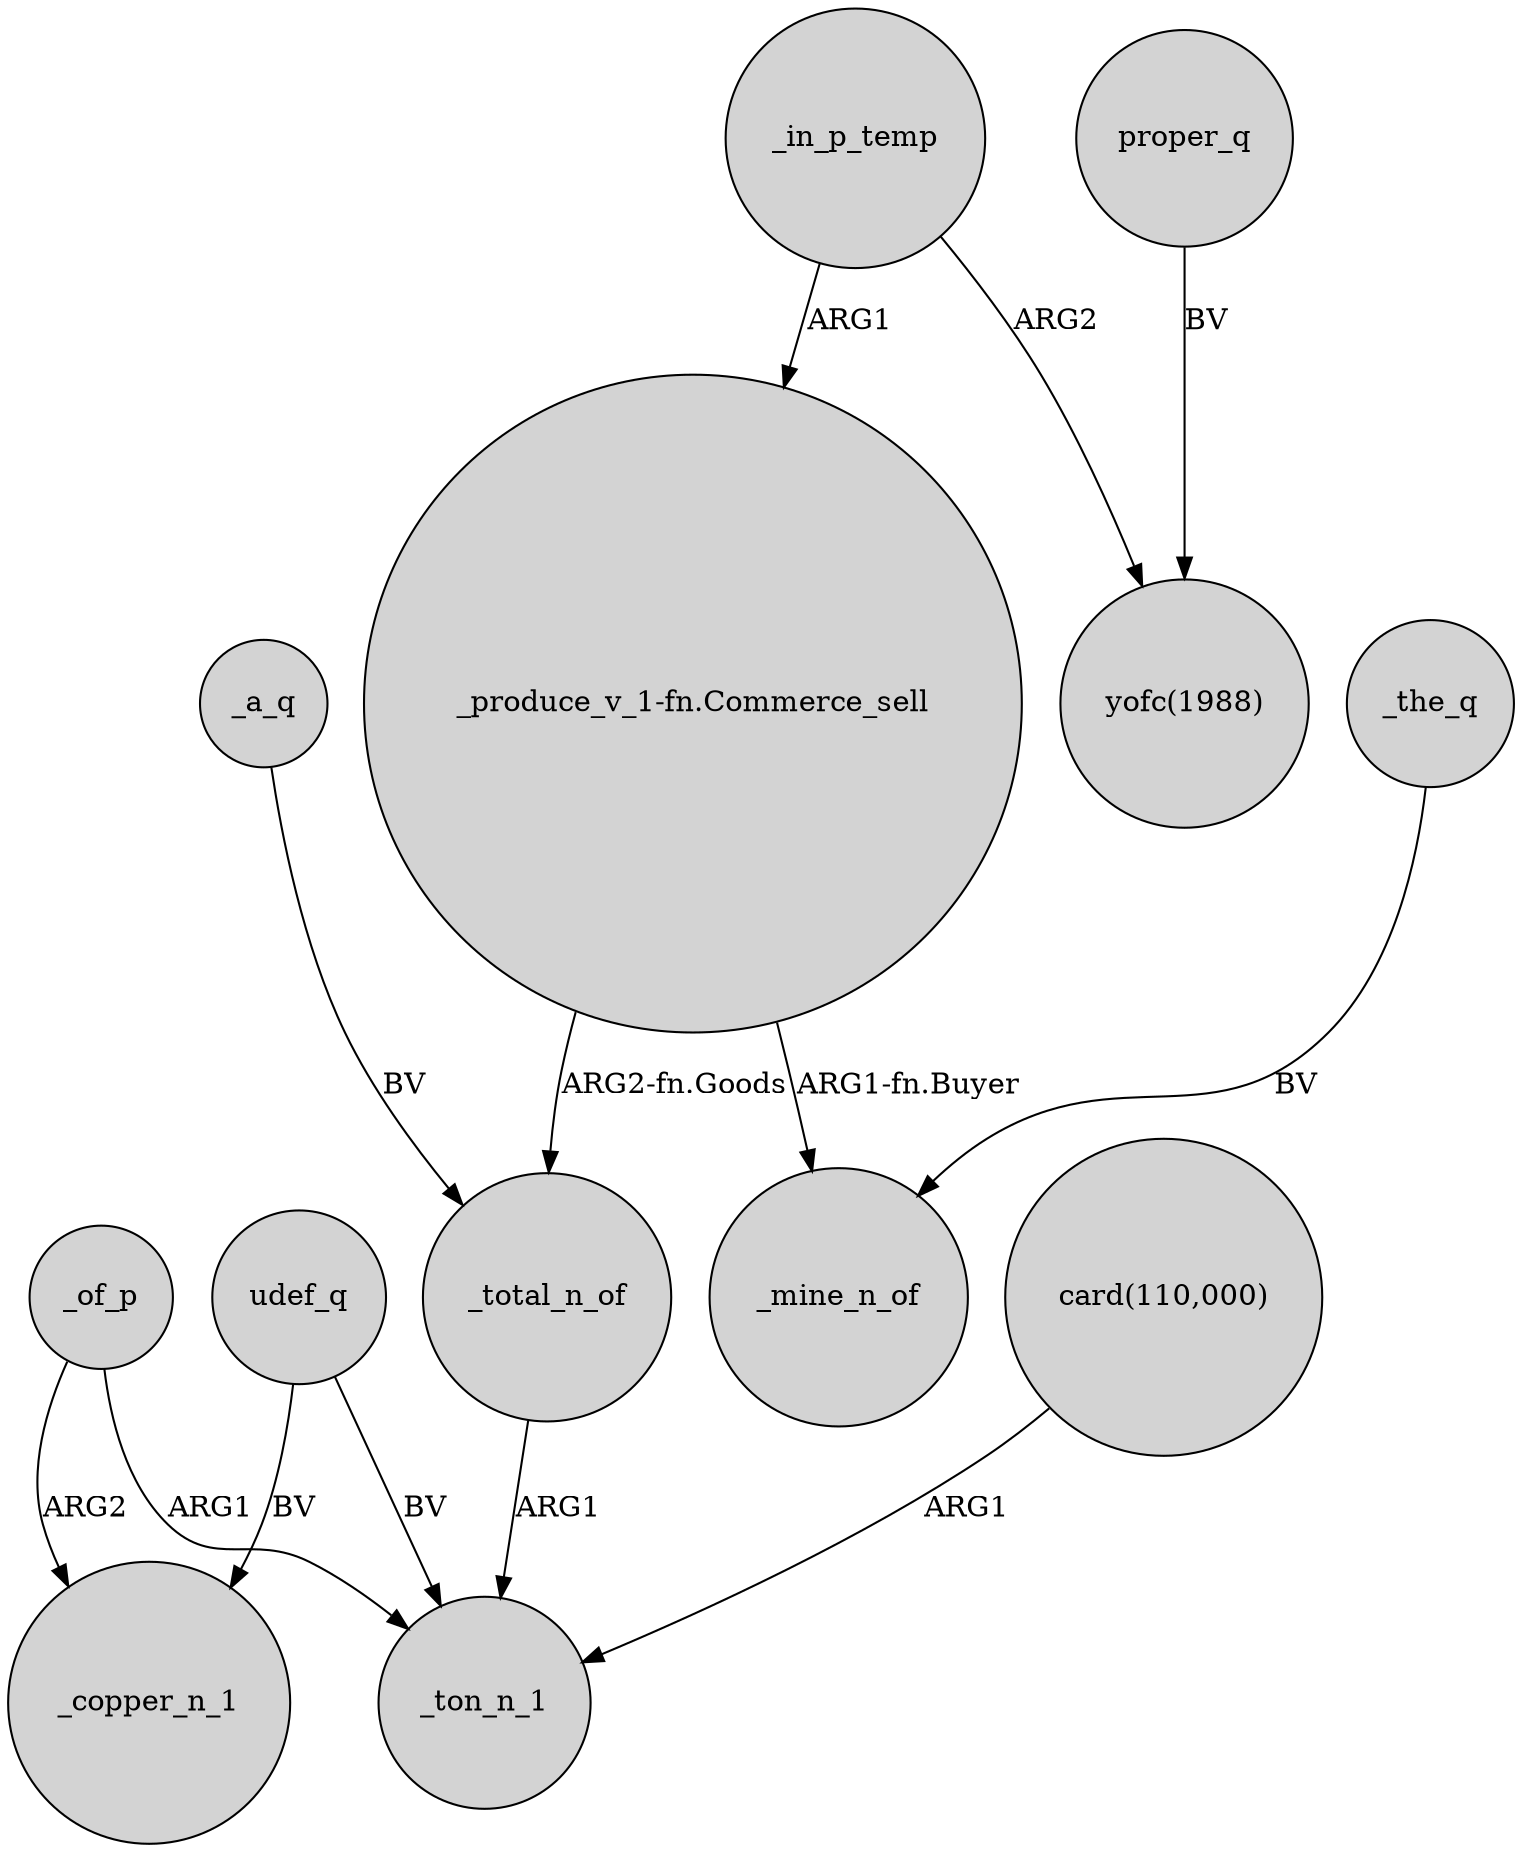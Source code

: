 digraph {
	node [shape=circle style=filled]
	_total_n_of -> _ton_n_1 [label=ARG1]
	_the_q -> _mine_n_of [label=BV]
	"_produce_v_1-fn.Commerce_sell" -> _total_n_of [label="ARG2-fn.Goods"]
	_of_p -> _ton_n_1 [label=ARG1]
	"_produce_v_1-fn.Commerce_sell" -> _mine_n_of [label="ARG1-fn.Buyer"]
	_in_p_temp -> "_produce_v_1-fn.Commerce_sell" [label=ARG1]
	_a_q -> _total_n_of [label=BV]
	udef_q -> _copper_n_1 [label=BV]
	udef_q -> _ton_n_1 [label=BV]
	"card(110,000)" -> _ton_n_1 [label=ARG1]
	proper_q -> "yofc(1988)" [label=BV]
	_of_p -> _copper_n_1 [label=ARG2]
	_in_p_temp -> "yofc(1988)" [label=ARG2]
}
